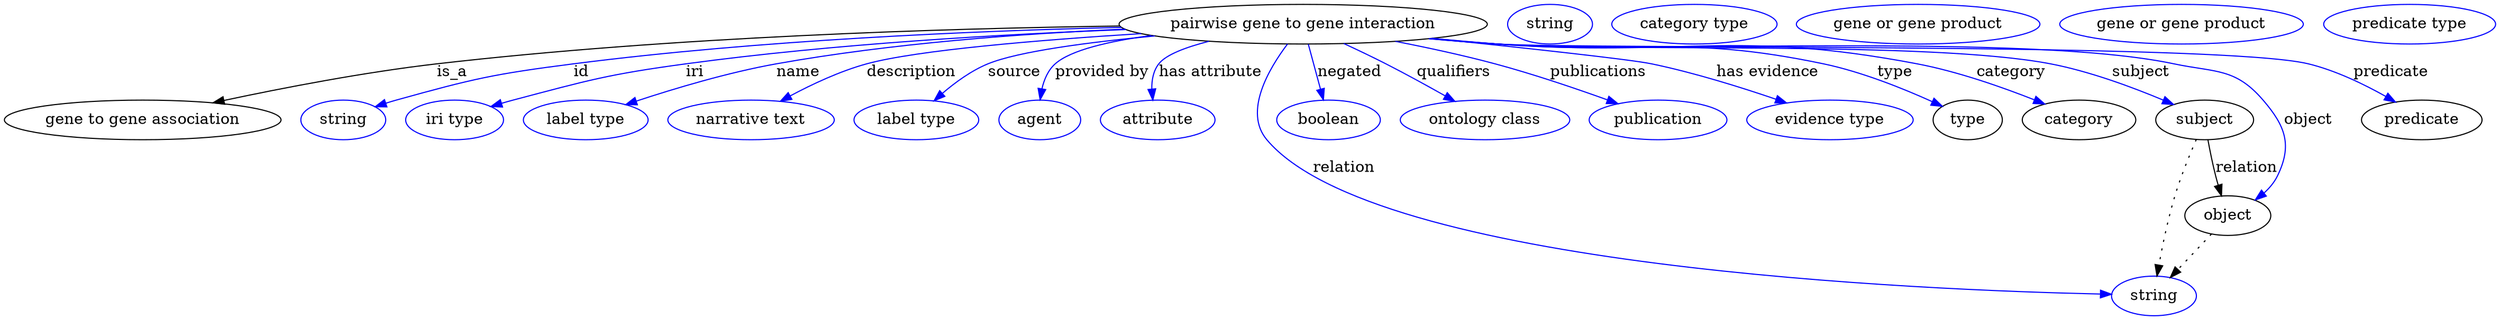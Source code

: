 digraph {
	graph [bb="0,0,2258.4,283"];
	node [label="\N"];
	"pairwise gene to gene interaction"	[height=0.5,
		label="pairwise gene to gene interaction",
		pos="1178.4,265",
		width=4.6399];
	"gene to gene association"	[height=0.5,
		pos="125.44,178",
		width=3.4844];
	"pairwise gene to gene interaction" -> "gene to gene association"	[label=is_a,
		lp="406.44,221.5",
		pos="e,189.25,193.57 1011.9,263.36 852.44,261.15 605.31,253.55 392.44,229 326.64,221.41 252.67,207.1 199.31,195.73"];
	id	[color=blue,
		height=0.5,
		label=string,
		pos="307.44,178",
		width=1.0652];
	"pairwise gene to gene interaction" -> id	[color=blue,
		label=id,
		lp="523.44,221.5",
		pos="e,336.42,189.99 1013.6,262.11 879.26,258.93 684.96,250.6 516.44,229 443.99,219.71 425.81,215.57 355.44,196 352.33,195.14 349.13,\
194.17 345.93,193.15",
		style=solid];
	iri	[color=blue,
		height=0.5,
		label="iri type",
		pos="408.44,178",
		width=1.2277];
	"pairwise gene to gene interaction" -> iri	[color=blue,
		label=iri,
		lp="626.44,221.5",
		pos="e,441.36,190.14 1017.6,260.12 905.35,255.9 752.25,247.15 618.44,229 547.78,219.42 530.37,214.25 461.44,196 458.07,195.11 454.59,\
194.13 451.11,193.11",
		style=solid];
	name	[color=blue,
		height=0.5,
		label="label type",
		pos="527.44,178",
		width=1.5707];
	"pairwise gene to gene interaction" -> name	[color=blue,
		label=name,
		lp="720.44,221.5",
		pos="e,563.7,191.88 1016.4,260.51 923.38,256.42 804.66,247.67 700.44,229 656.6,221.15 607.99,206.56 573.49,195.15",
		style=solid];
	description	[color=blue,
		height=0.5,
		label="narrative text",
		pos="677.44,178",
		width=2.0943];
	"pairwise gene to gene interaction" -> description	[color=blue,
		label=description,
		lp="822.94,221.5",
		pos="e,704.04,194.94 1031.4,256.44 938.66,250.62 828.13,241.46 782.44,229 758.22,222.4 732.77,210.41 712.98,199.84",
		style=solid];
	source	[color=blue,
		height=0.5,
		label="label type",
		pos="827.44,178",
		width=1.5707];
	"pairwise gene to gene interaction" -> source	[color=blue,
		label=source,
		lp="916.44,221.5",
		pos="e,843.5,195.36 1043.7,254.31 983.45,248.6 919.92,240.26 892.44,229 877.24,222.77 862.54,212 850.97,202.05",
		style=solid];
	"provided by"	[color=blue,
		height=0.5,
		label=agent,
		pos="939.44,178",
		width=1.0291];
	"pairwise gene to gene interaction" -> "provided by"	[color=blue,
		label="provided by",
		lp="995.94,221.5",
		pos="e,939.74,196.29 1040.7,254.76 1002.5,249.59 967.55,241.53 953.44,229 946.92,223.21 943.33,214.67 941.38,206.27",
		style=solid];
	"has attribute"	[color=blue,
		height=0.5,
		label=attribute,
		pos="1046.4,178",
		width=1.4443];
	"pairwise gene to gene interaction" -> "has attribute"	[color=blue,
		label="has attribute",
		lp="1094.4,221.5",
		pos="e,1042,196.01 1092.9,249.45 1072.1,244.14 1054,237.34 1047.4,229 1042.4,222.63 1041,214.28 1041.1,206.23",
		style=solid];
	relation	[color=blue,
		height=0.5,
		label=string,
		pos="1949.4,18",
		width=1.0652];
	"pairwise gene to gene interaction" -> relation	[color=blue,
		label=relation,
		lp="1215.4,134.5",
		pos="e,1911.2,19.518 1164.2,246.98 1147.4,224.66 1124.1,185.38 1145.4,160 1243.2,43.578 1741.9,23.262 1900.8,19.736",
		style=solid];
	negated	[color=blue,
		height=0.5,
		label=boolean,
		pos="1201.4,178",
		width=1.2999];
	"pairwise gene to gene interaction" -> negated	[color=blue,
		label=negated,
		lp="1220.4,221.5",
		pos="e,1196.8,196.18 1183.1,246.8 1186.3,235.05 1190.6,219.24 1194.2,205.84",
		style=solid];
	qualifiers	[color=blue,
		height=0.5,
		label="ontology class",
		pos="1342.4,178",
		width=2.1304];
	"pairwise gene to gene interaction" -> qualifiers	[color=blue,
		label=qualifiers,
		lp="1314.9,221.5",
		pos="e,1315.5,194.85 1215.7,247.28 1227.8,241.66 1241.3,235.23 1253.4,229 1271.1,219.93 1290.3,209.23 1306.4,200.05",
		style=solid];
	publications	[color=blue,
		height=0.5,
		label=publication,
		pos="1499.4,178",
		width=1.7332];
	"pairwise gene to gene interaction" -> publications	[color=blue,
		label=publications,
		lp="1446.4,221.5",
		pos="e,1463.3,192.76 1262.6,249.35 1291.3,243.76 1323.4,236.82 1352.4,229 1386.8,219.75 1424.8,206.75 1453.5,196.33",
		style=solid];
	"has evidence"	[color=blue,
		height=0.5,
		label="evidence type",
		pos="1655.4,178",
		width=2.0943];
	"pairwise gene to gene interaction" -> "has evidence"	[color=blue,
		label="has evidence",
		lp="1599.9,221.5",
		pos="e,1616.3,193.46 1295.4,252.14 1377.1,243.66 1475,233.07 1494.4,229 1532.9,220.98 1575.2,207.64 1606.8,196.75",
		style=solid];
	type	[height=0.5,
		pos="1780.4,178",
		width=0.86659];
	"pairwise gene to gene interaction" -> type	[color=blue,
		label=type,
		lp="1714.4,221.5",
		pos="e,1757.6,190.34 1295.3,252.12 1315,250.29 1335.3,248.5 1354.4,247 1485.8,236.66 1521.5,256.2 1650.4,229 1685.1,221.7 1722.6,206.41 \
1748.4,194.65",
		style=solid];
	category	[height=0.5,
		pos="1881.4,178",
		width=1.4263];
	"pairwise gene to gene interaction" -> category	[color=blue,
		label=category,
		lp="1819.9,221.5",
		pos="e,1850.3,192.45 1294.3,251.99 1314.4,250.15 1335,248.4 1354.4,247 1523.1,234.87 1568.3,260.53 1734.4,229 1771.4,221.98 1811.8,207.73 \
1840.9,196.23",
		style=solid];
	subject	[height=0.5,
		pos="1995.4,178",
		width=1.2277];
	"pairwise gene to gene interaction" -> subject	[color=blue,
		label=subject,
		lp="1937.4,221.5",
		pos="e,1967.2,192 1293.4,251.89 1313.7,250.04 1334.7,248.31 1354.4,247 1465.6,239.64 1746,249.98 1855.4,229 1891.3,222.13 1930.2,207.61 \
1957.9,195.97",
		style=solid];
	object	[height=0.5,
		pos="2016.4,91",
		width=1.0832];
	"pairwise gene to gene interaction" -> object	[color=blue,
		label=object,
		lp="2089.4,178",
		pos="e,2041.4,105.25 1292.9,251.82 1313.4,249.97 1334.5,248.25 1354.4,247 1490.5,238.44 1834.1,257.16 1967.4,229 2005.5,220.97 2023.1,\
225.48 2048.4,196 2068.8,172.34 2075.1,155.03 2061.4,127 2058.6,121.17 2054.2,116.02 2049.3,111.6",
		style=solid];
	predicate	[height=0.5,
		pos="2192.4,178",
		width=1.5165];
	"pairwise gene to gene interaction" -> predicate	[color=blue,
		label=predicate,
		lp="2164.4,221.5",
		pos="e,2168.6,194.24 1292.4,251.79 1313,249.92 1334.4,248.21 1354.4,247 1436,242.07 2010.1,248.28 2089.4,229 2114.3,222.97 2140.2,210.37 \
2159.8,199.34",
		style=solid];
	association_type	[color=blue,
		height=0.5,
		label=string,
		pos="1401.4,265",
		width=1.0652];
	association_category	[color=blue,
		height=0.5,
		label="category type",
		pos="1532.4,265",
		width=2.0762];
	subject -> relation	[pos="e,1952.2,36.136 1987.9,160.24 1981.9,146.64 1973.8,126.88 1968.4,109 1962.2,88.265 1957.2,64.241 1953.9,46.231",
		style=dotted];
	subject -> object	[label=relation,
		lp="2033.4,134.5",
		pos="e,2010.7,108.98 1998.4,159.77 2000.2,150.09 2002.7,137.8 2005.4,127 2006.1,124.32 2006.9,121.53 2007.7,118.76"];
	"gene to gene association_subject"	[color=blue,
		height=0.5,
		label="gene or gene product",
		pos="1735.4,265",
		width=3.0692];
	object -> relation	[pos="e,1964.3,34.713 2001.6,74.243 1992.6,64.775 1981.1,52.56 1971.2,42.024",
		style=dotted];
	"gene to gene association_object"	[color=blue,
		height=0.5,
		label="gene or gene product",
		pos="1974.4,265",
		width=3.0692];
	"pairwise gene to gene interaction_predicate"	[color=blue,
		height=0.5,
		label="predicate type",
		pos="2180.4,265",
		width=2.1665];
}
